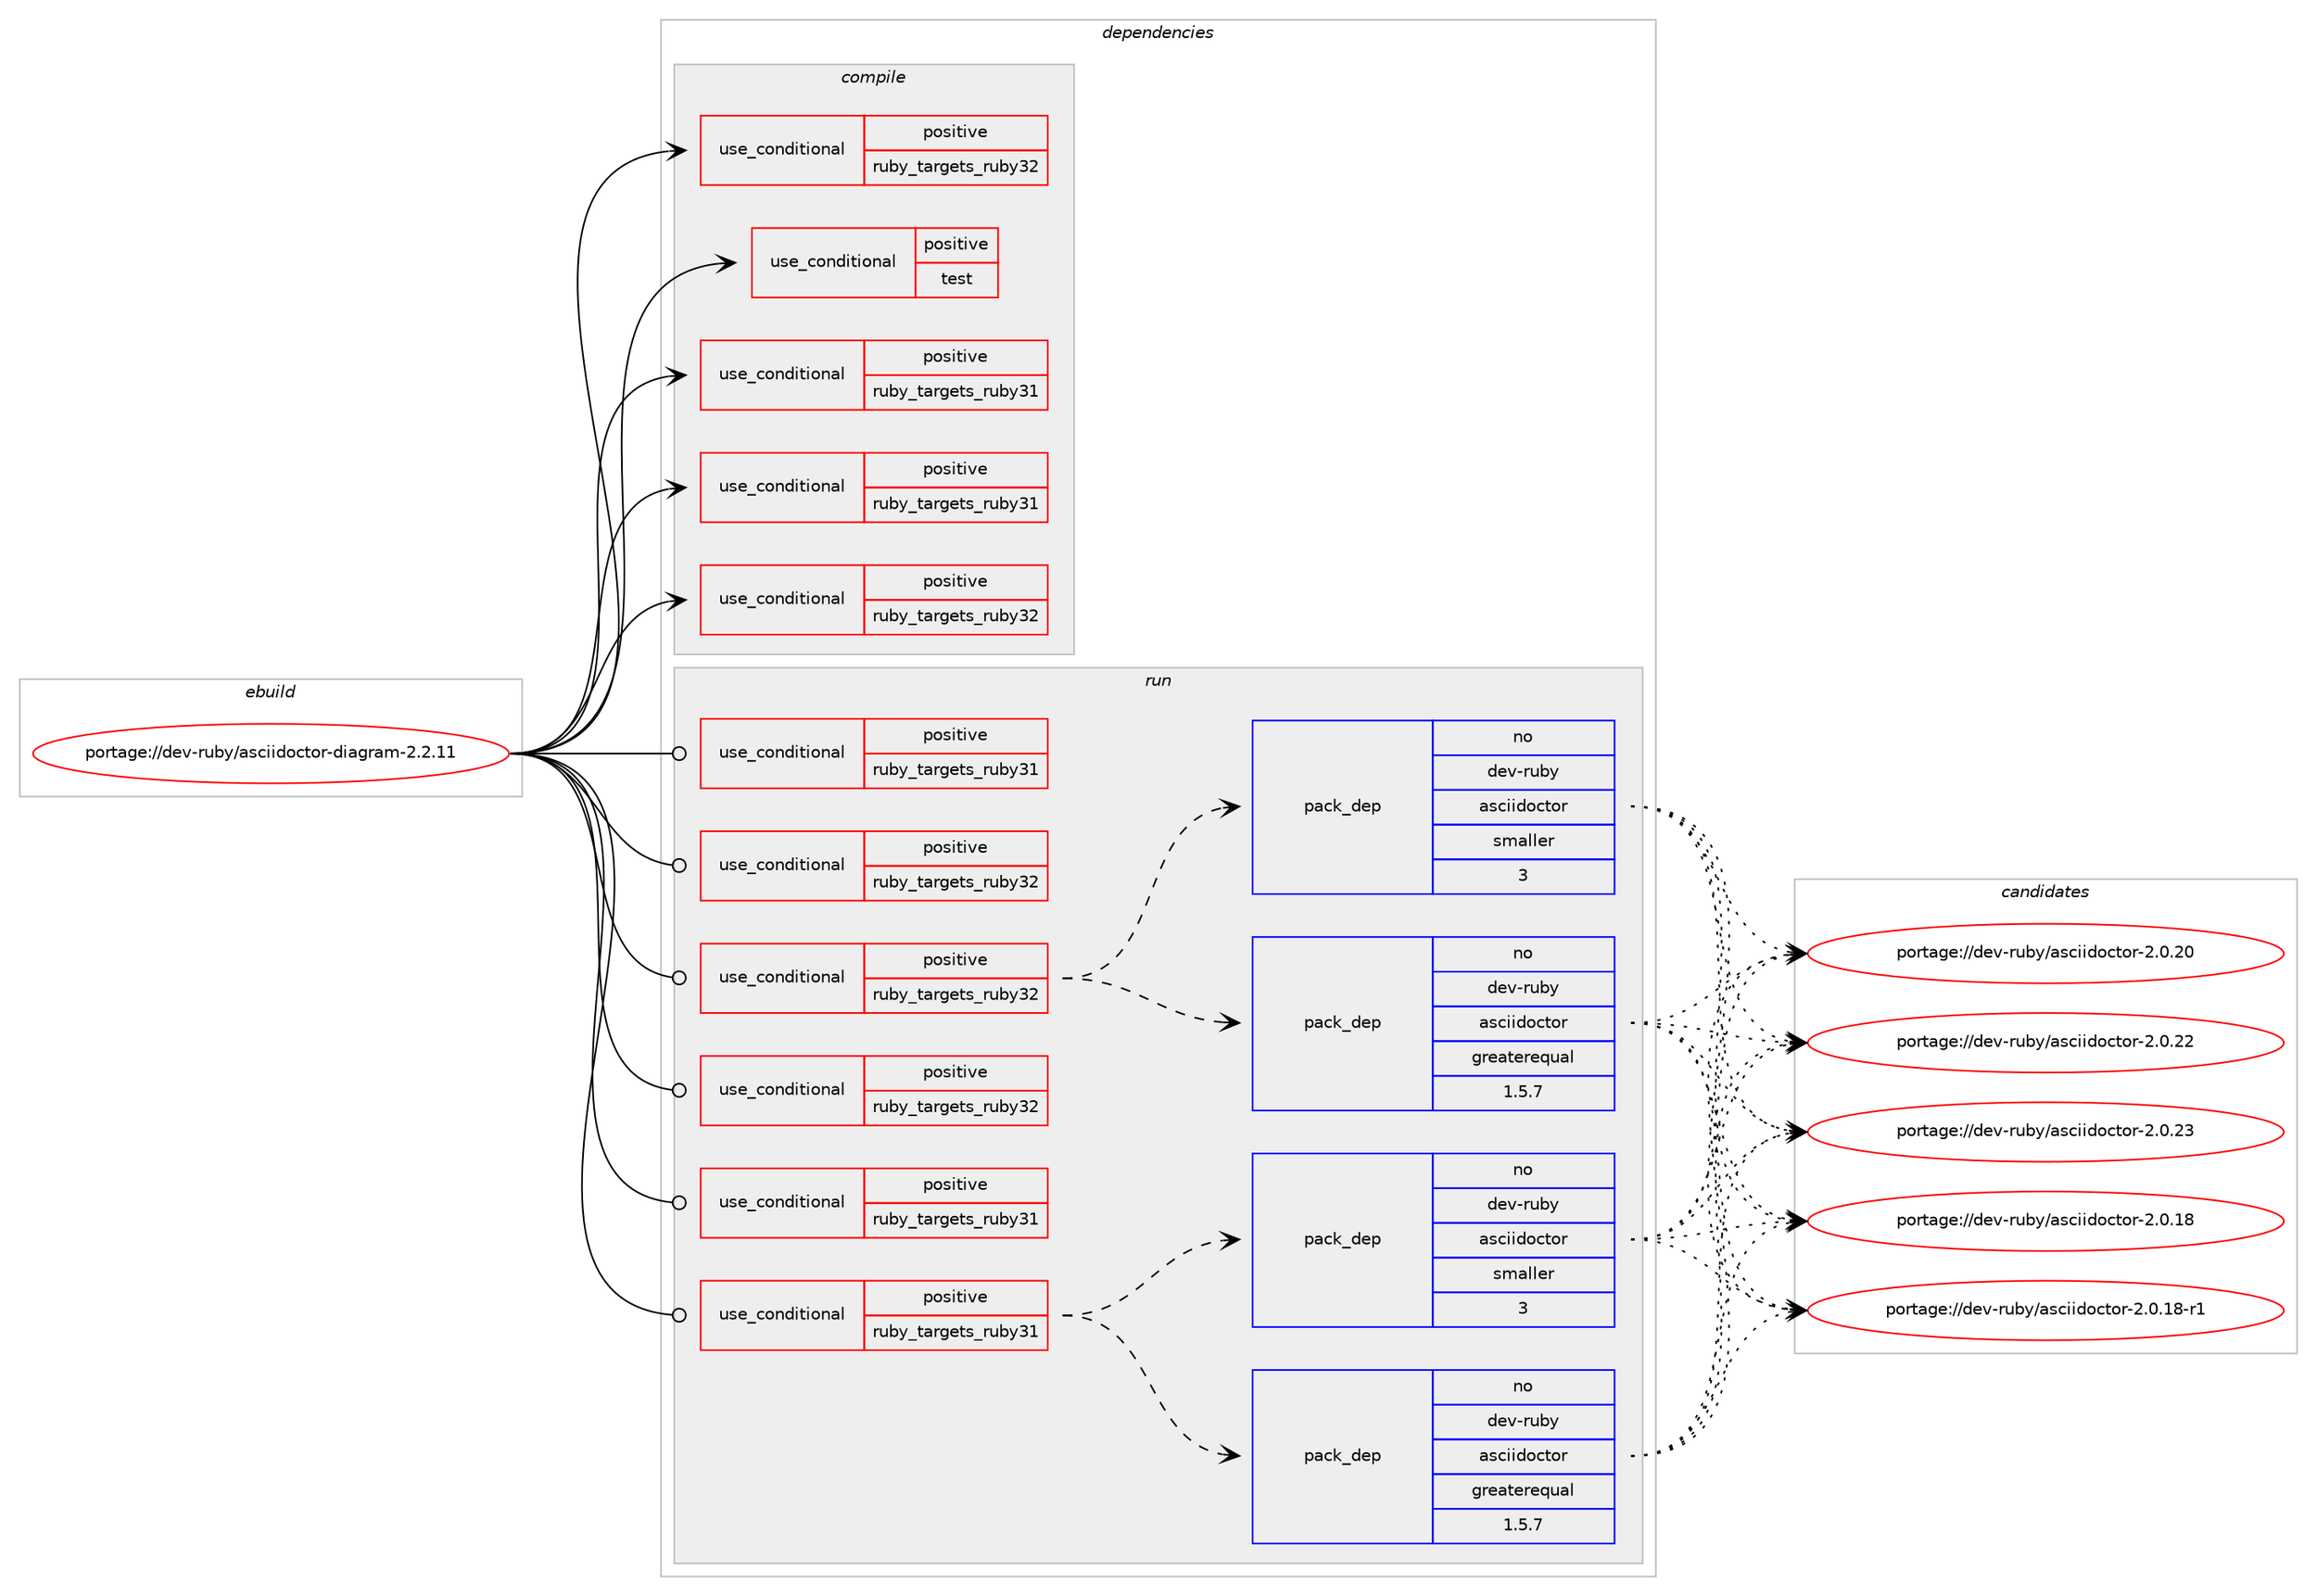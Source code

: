 digraph prolog {

# *************
# Graph options
# *************

newrank=true;
concentrate=true;
compound=true;
graph [rankdir=LR,fontname=Helvetica,fontsize=10,ranksep=1.5];#, ranksep=2.5, nodesep=0.2];
edge  [arrowhead=vee];
node  [fontname=Helvetica,fontsize=10];

# **********
# The ebuild
# **********

subgraph cluster_leftcol {
color=gray;
rank=same;
label=<<i>ebuild</i>>;
id [label="portage://dev-ruby/asciidoctor-diagram-2.2.11", color=red, width=4, href="../dev-ruby/asciidoctor-diagram-2.2.11.svg"];
}

# ****************
# The dependencies
# ****************

subgraph cluster_midcol {
color=gray;
label=<<i>dependencies</i>>;
subgraph cluster_compile {
fillcolor="#eeeeee";
style=filled;
label=<<i>compile</i>>;
subgraph cond43198 {
dependency89946 [label=<<TABLE BORDER="0" CELLBORDER="1" CELLSPACING="0" CELLPADDING="4"><TR><TD ROWSPAN="3" CELLPADDING="10">use_conditional</TD></TR><TR><TD>positive</TD></TR><TR><TD>ruby_targets_ruby31</TD></TR></TABLE>>, shape=none, color=red];
# *** BEGIN UNKNOWN DEPENDENCY TYPE (TODO) ***
# dependency89946 -> package_dependency(portage://dev-ruby/asciidoctor-diagram-2.2.11,install,no,dev-lang,ruby,none,[,,],[slot(3.1)],[])
# *** END UNKNOWN DEPENDENCY TYPE (TODO) ***

}
id:e -> dependency89946:w [weight=20,style="solid",arrowhead="vee"];
subgraph cond43199 {
dependency89947 [label=<<TABLE BORDER="0" CELLBORDER="1" CELLSPACING="0" CELLPADDING="4"><TR><TD ROWSPAN="3" CELLPADDING="10">use_conditional</TD></TR><TR><TD>positive</TD></TR><TR><TD>ruby_targets_ruby31</TD></TR></TABLE>>, shape=none, color=red];
# *** BEGIN UNKNOWN DEPENDENCY TYPE (TODO) ***
# dependency89947 -> package_dependency(portage://dev-ruby/asciidoctor-diagram-2.2.11,install,no,virtual,rubygems,none,[,,],[],[use(enable(ruby_targets_ruby31),negative)])
# *** END UNKNOWN DEPENDENCY TYPE (TODO) ***

}
id:e -> dependency89947:w [weight=20,style="solid",arrowhead="vee"];
subgraph cond43200 {
dependency89948 [label=<<TABLE BORDER="0" CELLBORDER="1" CELLSPACING="0" CELLPADDING="4"><TR><TD ROWSPAN="3" CELLPADDING="10">use_conditional</TD></TR><TR><TD>positive</TD></TR><TR><TD>ruby_targets_ruby32</TD></TR></TABLE>>, shape=none, color=red];
# *** BEGIN UNKNOWN DEPENDENCY TYPE (TODO) ***
# dependency89948 -> package_dependency(portage://dev-ruby/asciidoctor-diagram-2.2.11,install,no,dev-lang,ruby,none,[,,],[slot(3.2)],[])
# *** END UNKNOWN DEPENDENCY TYPE (TODO) ***

}
id:e -> dependency89948:w [weight=20,style="solid",arrowhead="vee"];
subgraph cond43201 {
dependency89949 [label=<<TABLE BORDER="0" CELLBORDER="1" CELLSPACING="0" CELLPADDING="4"><TR><TD ROWSPAN="3" CELLPADDING="10">use_conditional</TD></TR><TR><TD>positive</TD></TR><TR><TD>ruby_targets_ruby32</TD></TR></TABLE>>, shape=none, color=red];
# *** BEGIN UNKNOWN DEPENDENCY TYPE (TODO) ***
# dependency89949 -> package_dependency(portage://dev-ruby/asciidoctor-diagram-2.2.11,install,no,virtual,rubygems,none,[,,],[],[use(enable(ruby_targets_ruby32),negative)])
# *** END UNKNOWN DEPENDENCY TYPE (TODO) ***

}
id:e -> dependency89949:w [weight=20,style="solid",arrowhead="vee"];
subgraph cond43202 {
dependency89950 [label=<<TABLE BORDER="0" CELLBORDER="1" CELLSPACING="0" CELLPADDING="4"><TR><TD ROWSPAN="3" CELLPADDING="10">use_conditional</TD></TR><TR><TD>positive</TD></TR><TR><TD>test</TD></TR></TABLE>>, shape=none, color=red];
# *** BEGIN UNKNOWN DEPENDENCY TYPE (TODO) ***
# dependency89950 -> package_dependency(portage://dev-ruby/asciidoctor-diagram-2.2.11,install,no,dev-texlive,texlive-latex,none,[,,],[],[])
# *** END UNKNOWN DEPENDENCY TYPE (TODO) ***

# *** BEGIN UNKNOWN DEPENDENCY TYPE (TODO) ***
# dependency89950 -> package_dependency(portage://dev-ruby/asciidoctor-diagram-2.2.11,install,no,dev-texlive,texlive-latexextra,none,[,,],[],[])
# *** END UNKNOWN DEPENDENCY TYPE (TODO) ***

# *** BEGIN UNKNOWN DEPENDENCY TYPE (TODO) ***
# dependency89950 -> package_dependency(portage://dev-ruby/asciidoctor-diagram-2.2.11,install,no,media-gfx,imagemagick,none,[,,],[],[use(enable(png),none),use(enable(postscript),none)])
# *** END UNKNOWN DEPENDENCY TYPE (TODO) ***

# *** BEGIN UNKNOWN DEPENDENCY TYPE (TODO) ***
# dependency89950 -> package_dependency(portage://dev-ruby/asciidoctor-diagram-2.2.11,install,no,media-gfx,graphviz,none,[,,],[],[])
# *** END UNKNOWN DEPENDENCY TYPE (TODO) ***

# *** BEGIN UNKNOWN DEPENDENCY TYPE (TODO) ***
# dependency89950 -> package_dependency(portage://dev-ruby/asciidoctor-diagram-2.2.11,install,no,media-sound,lilypond,none,[,,],[],[])
# *** END UNKNOWN DEPENDENCY TYPE (TODO) ***

# *** BEGIN UNKNOWN DEPENDENCY TYPE (TODO) ***
# dependency89950 -> package_dependency(portage://dev-ruby/asciidoctor-diagram-2.2.11,install,no,sci-visualization,gnuplot,none,[,,],[],[])
# *** END UNKNOWN DEPENDENCY TYPE (TODO) ***

}
id:e -> dependency89950:w [weight=20,style="solid",arrowhead="vee"];
}
subgraph cluster_compileandrun {
fillcolor="#eeeeee";
style=filled;
label=<<i>compile and run</i>>;
}
subgraph cluster_run {
fillcolor="#eeeeee";
style=filled;
label=<<i>run</i>>;
subgraph cond43203 {
dependency89951 [label=<<TABLE BORDER="0" CELLBORDER="1" CELLSPACING="0" CELLPADDING="4"><TR><TD ROWSPAN="3" CELLPADDING="10">use_conditional</TD></TR><TR><TD>positive</TD></TR><TR><TD>ruby_targets_ruby31</TD></TR></TABLE>>, shape=none, color=red];
# *** BEGIN UNKNOWN DEPENDENCY TYPE (TODO) ***
# dependency89951 -> package_dependency(portage://dev-ruby/asciidoctor-diagram-2.2.11,run,no,dev-lang,ruby,none,[,,],[slot(3.1)],[])
# *** END UNKNOWN DEPENDENCY TYPE (TODO) ***

}
id:e -> dependency89951:w [weight=20,style="solid",arrowhead="odot"];
subgraph cond43204 {
dependency89952 [label=<<TABLE BORDER="0" CELLBORDER="1" CELLSPACING="0" CELLPADDING="4"><TR><TD ROWSPAN="3" CELLPADDING="10">use_conditional</TD></TR><TR><TD>positive</TD></TR><TR><TD>ruby_targets_ruby31</TD></TR></TABLE>>, shape=none, color=red];
subgraph pack45488 {
dependency89953 [label=<<TABLE BORDER="0" CELLBORDER="1" CELLSPACING="0" CELLPADDING="4" WIDTH="220"><TR><TD ROWSPAN="6" CELLPADDING="30">pack_dep</TD></TR><TR><TD WIDTH="110">no</TD></TR><TR><TD>dev-ruby</TD></TR><TR><TD>asciidoctor</TD></TR><TR><TD>greaterequal</TD></TR><TR><TD>1.5.7</TD></TR></TABLE>>, shape=none, color=blue];
}
dependency89952:e -> dependency89953:w [weight=20,style="dashed",arrowhead="vee"];
subgraph pack45489 {
dependency89954 [label=<<TABLE BORDER="0" CELLBORDER="1" CELLSPACING="0" CELLPADDING="4" WIDTH="220"><TR><TD ROWSPAN="6" CELLPADDING="30">pack_dep</TD></TR><TR><TD WIDTH="110">no</TD></TR><TR><TD>dev-ruby</TD></TR><TR><TD>asciidoctor</TD></TR><TR><TD>smaller</TD></TR><TR><TD>3</TD></TR></TABLE>>, shape=none, color=blue];
}
dependency89952:e -> dependency89954:w [weight=20,style="dashed",arrowhead="vee"];
}
id:e -> dependency89952:w [weight=20,style="solid",arrowhead="odot"];
subgraph cond43205 {
dependency89955 [label=<<TABLE BORDER="0" CELLBORDER="1" CELLSPACING="0" CELLPADDING="4"><TR><TD ROWSPAN="3" CELLPADDING="10">use_conditional</TD></TR><TR><TD>positive</TD></TR><TR><TD>ruby_targets_ruby31</TD></TR></TABLE>>, shape=none, color=red];
# *** BEGIN UNKNOWN DEPENDENCY TYPE (TODO) ***
# dependency89955 -> package_dependency(portage://dev-ruby/asciidoctor-diagram-2.2.11,run,no,virtual,rubygems,none,[,,],[],[use(enable(ruby_targets_ruby31),negative)])
# *** END UNKNOWN DEPENDENCY TYPE (TODO) ***

}
id:e -> dependency89955:w [weight=20,style="solid",arrowhead="odot"];
subgraph cond43206 {
dependency89956 [label=<<TABLE BORDER="0" CELLBORDER="1" CELLSPACING="0" CELLPADDING="4"><TR><TD ROWSPAN="3" CELLPADDING="10">use_conditional</TD></TR><TR><TD>positive</TD></TR><TR><TD>ruby_targets_ruby32</TD></TR></TABLE>>, shape=none, color=red];
# *** BEGIN UNKNOWN DEPENDENCY TYPE (TODO) ***
# dependency89956 -> package_dependency(portage://dev-ruby/asciidoctor-diagram-2.2.11,run,no,dev-lang,ruby,none,[,,],[slot(3.2)],[])
# *** END UNKNOWN DEPENDENCY TYPE (TODO) ***

}
id:e -> dependency89956:w [weight=20,style="solid",arrowhead="odot"];
subgraph cond43207 {
dependency89957 [label=<<TABLE BORDER="0" CELLBORDER="1" CELLSPACING="0" CELLPADDING="4"><TR><TD ROWSPAN="3" CELLPADDING="10">use_conditional</TD></TR><TR><TD>positive</TD></TR><TR><TD>ruby_targets_ruby32</TD></TR></TABLE>>, shape=none, color=red];
subgraph pack45490 {
dependency89958 [label=<<TABLE BORDER="0" CELLBORDER="1" CELLSPACING="0" CELLPADDING="4" WIDTH="220"><TR><TD ROWSPAN="6" CELLPADDING="30">pack_dep</TD></TR><TR><TD WIDTH="110">no</TD></TR><TR><TD>dev-ruby</TD></TR><TR><TD>asciidoctor</TD></TR><TR><TD>greaterequal</TD></TR><TR><TD>1.5.7</TD></TR></TABLE>>, shape=none, color=blue];
}
dependency89957:e -> dependency89958:w [weight=20,style="dashed",arrowhead="vee"];
subgraph pack45491 {
dependency89959 [label=<<TABLE BORDER="0" CELLBORDER="1" CELLSPACING="0" CELLPADDING="4" WIDTH="220"><TR><TD ROWSPAN="6" CELLPADDING="30">pack_dep</TD></TR><TR><TD WIDTH="110">no</TD></TR><TR><TD>dev-ruby</TD></TR><TR><TD>asciidoctor</TD></TR><TR><TD>smaller</TD></TR><TR><TD>3</TD></TR></TABLE>>, shape=none, color=blue];
}
dependency89957:e -> dependency89959:w [weight=20,style="dashed",arrowhead="vee"];
}
id:e -> dependency89957:w [weight=20,style="solid",arrowhead="odot"];
subgraph cond43208 {
dependency89960 [label=<<TABLE BORDER="0" CELLBORDER="1" CELLSPACING="0" CELLPADDING="4"><TR><TD ROWSPAN="3" CELLPADDING="10">use_conditional</TD></TR><TR><TD>positive</TD></TR><TR><TD>ruby_targets_ruby32</TD></TR></TABLE>>, shape=none, color=red];
# *** BEGIN UNKNOWN DEPENDENCY TYPE (TODO) ***
# dependency89960 -> package_dependency(portage://dev-ruby/asciidoctor-diagram-2.2.11,run,no,virtual,rubygems,none,[,,],[],[use(enable(ruby_targets_ruby32),negative)])
# *** END UNKNOWN DEPENDENCY TYPE (TODO) ***

}
id:e -> dependency89960:w [weight=20,style="solid",arrowhead="odot"];
# *** BEGIN UNKNOWN DEPENDENCY TYPE (TODO) ***
# id -> package_dependency(portage://dev-ruby/asciidoctor-diagram-2.2.11,run,no,virtual,jre,none,[,,],[],[])
# *** END UNKNOWN DEPENDENCY TYPE (TODO) ***

}
}

# **************
# The candidates
# **************

subgraph cluster_choices {
rank=same;
color=gray;
label=<<i>candidates</i>>;

subgraph choice45488 {
color=black;
nodesep=1;
choice10010111845114117981214797115991051051001119911611111445504648464956 [label="portage://dev-ruby/asciidoctor-2.0.18", color=red, width=4,href="../dev-ruby/asciidoctor-2.0.18.svg"];
choice100101118451141179812147971159910510510011199116111114455046484649564511449 [label="portage://dev-ruby/asciidoctor-2.0.18-r1", color=red, width=4,href="../dev-ruby/asciidoctor-2.0.18-r1.svg"];
choice10010111845114117981214797115991051051001119911611111445504648465048 [label="portage://dev-ruby/asciidoctor-2.0.20", color=red, width=4,href="../dev-ruby/asciidoctor-2.0.20.svg"];
choice10010111845114117981214797115991051051001119911611111445504648465050 [label="portage://dev-ruby/asciidoctor-2.0.22", color=red, width=4,href="../dev-ruby/asciidoctor-2.0.22.svg"];
choice10010111845114117981214797115991051051001119911611111445504648465051 [label="portage://dev-ruby/asciidoctor-2.0.23", color=red, width=4,href="../dev-ruby/asciidoctor-2.0.23.svg"];
dependency89953:e -> choice10010111845114117981214797115991051051001119911611111445504648464956:w [style=dotted,weight="100"];
dependency89953:e -> choice100101118451141179812147971159910510510011199116111114455046484649564511449:w [style=dotted,weight="100"];
dependency89953:e -> choice10010111845114117981214797115991051051001119911611111445504648465048:w [style=dotted,weight="100"];
dependency89953:e -> choice10010111845114117981214797115991051051001119911611111445504648465050:w [style=dotted,weight="100"];
dependency89953:e -> choice10010111845114117981214797115991051051001119911611111445504648465051:w [style=dotted,weight="100"];
}
subgraph choice45489 {
color=black;
nodesep=1;
choice10010111845114117981214797115991051051001119911611111445504648464956 [label="portage://dev-ruby/asciidoctor-2.0.18", color=red, width=4,href="../dev-ruby/asciidoctor-2.0.18.svg"];
choice100101118451141179812147971159910510510011199116111114455046484649564511449 [label="portage://dev-ruby/asciidoctor-2.0.18-r1", color=red, width=4,href="../dev-ruby/asciidoctor-2.0.18-r1.svg"];
choice10010111845114117981214797115991051051001119911611111445504648465048 [label="portage://dev-ruby/asciidoctor-2.0.20", color=red, width=4,href="../dev-ruby/asciidoctor-2.0.20.svg"];
choice10010111845114117981214797115991051051001119911611111445504648465050 [label="portage://dev-ruby/asciidoctor-2.0.22", color=red, width=4,href="../dev-ruby/asciidoctor-2.0.22.svg"];
choice10010111845114117981214797115991051051001119911611111445504648465051 [label="portage://dev-ruby/asciidoctor-2.0.23", color=red, width=4,href="../dev-ruby/asciidoctor-2.0.23.svg"];
dependency89954:e -> choice10010111845114117981214797115991051051001119911611111445504648464956:w [style=dotted,weight="100"];
dependency89954:e -> choice100101118451141179812147971159910510510011199116111114455046484649564511449:w [style=dotted,weight="100"];
dependency89954:e -> choice10010111845114117981214797115991051051001119911611111445504648465048:w [style=dotted,weight="100"];
dependency89954:e -> choice10010111845114117981214797115991051051001119911611111445504648465050:w [style=dotted,weight="100"];
dependency89954:e -> choice10010111845114117981214797115991051051001119911611111445504648465051:w [style=dotted,weight="100"];
}
subgraph choice45490 {
color=black;
nodesep=1;
choice10010111845114117981214797115991051051001119911611111445504648464956 [label="portage://dev-ruby/asciidoctor-2.0.18", color=red, width=4,href="../dev-ruby/asciidoctor-2.0.18.svg"];
choice100101118451141179812147971159910510510011199116111114455046484649564511449 [label="portage://dev-ruby/asciidoctor-2.0.18-r1", color=red, width=4,href="../dev-ruby/asciidoctor-2.0.18-r1.svg"];
choice10010111845114117981214797115991051051001119911611111445504648465048 [label="portage://dev-ruby/asciidoctor-2.0.20", color=red, width=4,href="../dev-ruby/asciidoctor-2.0.20.svg"];
choice10010111845114117981214797115991051051001119911611111445504648465050 [label="portage://dev-ruby/asciidoctor-2.0.22", color=red, width=4,href="../dev-ruby/asciidoctor-2.0.22.svg"];
choice10010111845114117981214797115991051051001119911611111445504648465051 [label="portage://dev-ruby/asciidoctor-2.0.23", color=red, width=4,href="../dev-ruby/asciidoctor-2.0.23.svg"];
dependency89958:e -> choice10010111845114117981214797115991051051001119911611111445504648464956:w [style=dotted,weight="100"];
dependency89958:e -> choice100101118451141179812147971159910510510011199116111114455046484649564511449:w [style=dotted,weight="100"];
dependency89958:e -> choice10010111845114117981214797115991051051001119911611111445504648465048:w [style=dotted,weight="100"];
dependency89958:e -> choice10010111845114117981214797115991051051001119911611111445504648465050:w [style=dotted,weight="100"];
dependency89958:e -> choice10010111845114117981214797115991051051001119911611111445504648465051:w [style=dotted,weight="100"];
}
subgraph choice45491 {
color=black;
nodesep=1;
choice10010111845114117981214797115991051051001119911611111445504648464956 [label="portage://dev-ruby/asciidoctor-2.0.18", color=red, width=4,href="../dev-ruby/asciidoctor-2.0.18.svg"];
choice100101118451141179812147971159910510510011199116111114455046484649564511449 [label="portage://dev-ruby/asciidoctor-2.0.18-r1", color=red, width=4,href="../dev-ruby/asciidoctor-2.0.18-r1.svg"];
choice10010111845114117981214797115991051051001119911611111445504648465048 [label="portage://dev-ruby/asciidoctor-2.0.20", color=red, width=4,href="../dev-ruby/asciidoctor-2.0.20.svg"];
choice10010111845114117981214797115991051051001119911611111445504648465050 [label="portage://dev-ruby/asciidoctor-2.0.22", color=red, width=4,href="../dev-ruby/asciidoctor-2.0.22.svg"];
choice10010111845114117981214797115991051051001119911611111445504648465051 [label="portage://dev-ruby/asciidoctor-2.0.23", color=red, width=4,href="../dev-ruby/asciidoctor-2.0.23.svg"];
dependency89959:e -> choice10010111845114117981214797115991051051001119911611111445504648464956:w [style=dotted,weight="100"];
dependency89959:e -> choice100101118451141179812147971159910510510011199116111114455046484649564511449:w [style=dotted,weight="100"];
dependency89959:e -> choice10010111845114117981214797115991051051001119911611111445504648465048:w [style=dotted,weight="100"];
dependency89959:e -> choice10010111845114117981214797115991051051001119911611111445504648465050:w [style=dotted,weight="100"];
dependency89959:e -> choice10010111845114117981214797115991051051001119911611111445504648465051:w [style=dotted,weight="100"];
}
}

}
